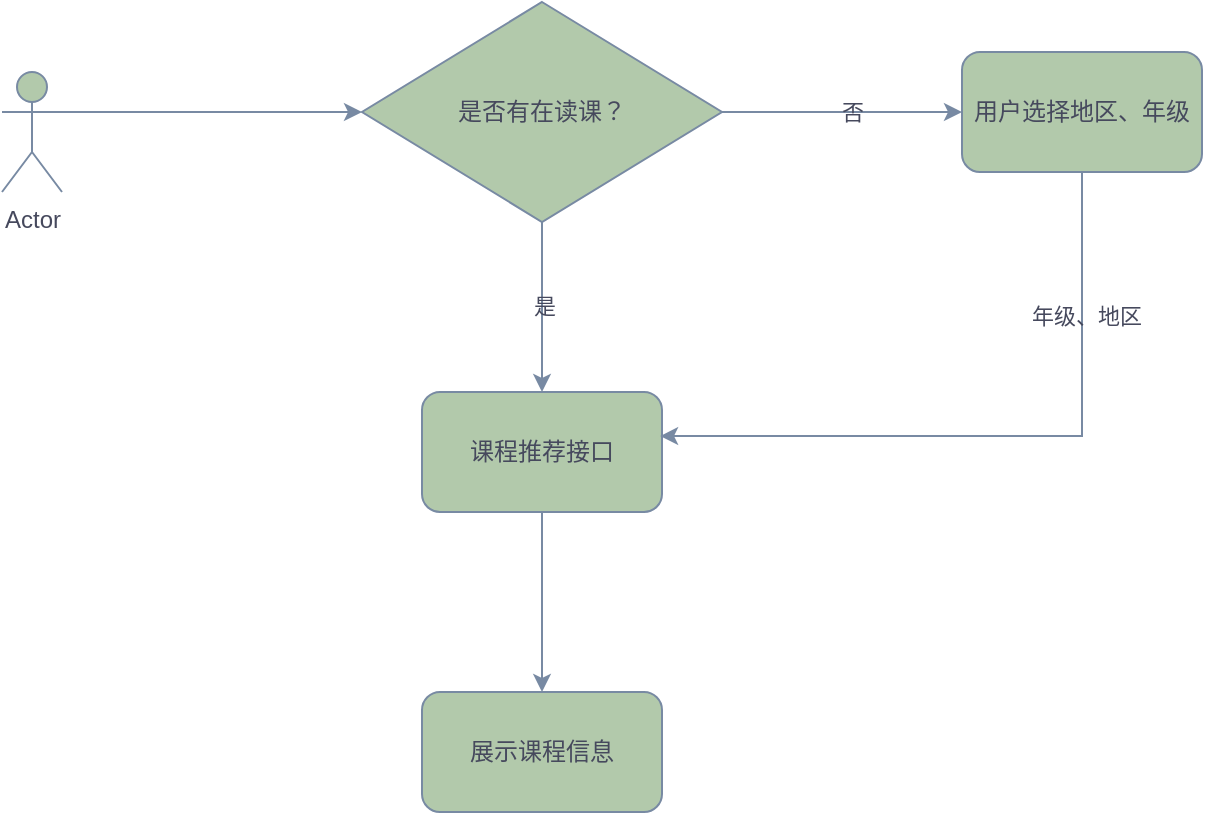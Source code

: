 <mxfile version="27.2.0">
  <diagram name="第 1 页" id="l59Q0kZf70GFu10ryJVb">
    <mxGraphModel dx="1008" dy="620" grid="1" gridSize="10" guides="1" tooltips="1" connect="1" arrows="1" fold="1" page="1" pageScale="1" pageWidth="4800" pageHeight="4800" math="0" shadow="0">
      <root>
        <mxCell id="0" />
        <mxCell id="1" parent="0" />
        <mxCell id="VSyL5UJNjRtYyE7pGAWY-14" style="edgeStyle=orthogonalEdgeStyle;rounded=0;orthogonalLoop=1;jettySize=auto;html=1;exitX=1;exitY=0.333;exitDx=0;exitDy=0;exitPerimeter=0;entryX=0;entryY=0.5;entryDx=0;entryDy=0;labelBackgroundColor=none;strokeColor=#788AA3;fontColor=default;" edge="1" parent="1" source="VSyL5UJNjRtYyE7pGAWY-4" target="VSyL5UJNjRtYyE7pGAWY-6">
          <mxGeometry relative="1" as="geometry" />
        </mxCell>
        <mxCell id="VSyL5UJNjRtYyE7pGAWY-4" value="Actor" style="shape=umlActor;verticalLabelPosition=bottom;verticalAlign=top;html=1;outlineConnect=0;labelBackgroundColor=none;fillColor=#B2C9AB;strokeColor=#788AA3;fontColor=#46495D;" vertex="1" parent="1">
          <mxGeometry x="630" y="510" width="30" height="60" as="geometry" />
        </mxCell>
        <mxCell id="VSyL5UJNjRtYyE7pGAWY-13" style="edgeStyle=orthogonalEdgeStyle;rounded=0;orthogonalLoop=1;jettySize=auto;html=1;exitX=1;exitY=0.5;exitDx=0;exitDy=0;labelBackgroundColor=none;strokeColor=#788AA3;fontColor=default;" edge="1" parent="1" source="VSyL5UJNjRtYyE7pGAWY-6" target="VSyL5UJNjRtYyE7pGAWY-8">
          <mxGeometry relative="1" as="geometry" />
        </mxCell>
        <mxCell id="VSyL5UJNjRtYyE7pGAWY-15" value="否" style="edgeLabel;html=1;align=center;verticalAlign=middle;resizable=0;points=[];labelBackgroundColor=none;fontColor=#46495D;" vertex="1" connectable="0" parent="VSyL5UJNjRtYyE7pGAWY-13">
          <mxGeometry x="0.083" relative="1" as="geometry">
            <mxPoint as="offset" />
          </mxGeometry>
        </mxCell>
        <mxCell id="VSyL5UJNjRtYyE7pGAWY-18" style="edgeStyle=orthogonalEdgeStyle;rounded=0;orthogonalLoop=1;jettySize=auto;html=1;exitX=0.5;exitY=1;exitDx=0;exitDy=0;entryX=0.5;entryY=0;entryDx=0;entryDy=0;labelBackgroundColor=none;strokeColor=#788AA3;fontColor=default;" edge="1" parent="1" source="VSyL5UJNjRtYyE7pGAWY-6" target="VSyL5UJNjRtYyE7pGAWY-10">
          <mxGeometry relative="1" as="geometry" />
        </mxCell>
        <mxCell id="VSyL5UJNjRtYyE7pGAWY-19" value="是" style="edgeLabel;html=1;align=center;verticalAlign=middle;resizable=0;points=[];labelBackgroundColor=none;fontColor=#46495D;" vertex="1" connectable="0" parent="VSyL5UJNjRtYyE7pGAWY-18">
          <mxGeometry x="-0.012" y="1" relative="1" as="geometry">
            <mxPoint as="offset" />
          </mxGeometry>
        </mxCell>
        <mxCell id="VSyL5UJNjRtYyE7pGAWY-6" value="是否有在读课？" style="rhombus;whiteSpace=wrap;html=1;labelBackgroundColor=none;fillColor=#B2C9AB;strokeColor=#788AA3;fontColor=#46495D;" vertex="1" parent="1">
          <mxGeometry x="810" y="475" width="180" height="110" as="geometry" />
        </mxCell>
        <mxCell id="VSyL5UJNjRtYyE7pGAWY-8" value="用户选择地区、年级" style="rounded=1;whiteSpace=wrap;html=1;labelBackgroundColor=none;fillColor=#B2C9AB;strokeColor=#788AA3;fontColor=#46495D;" vertex="1" parent="1">
          <mxGeometry x="1110" y="500" width="120" height="60" as="geometry" />
        </mxCell>
        <mxCell id="VSyL5UJNjRtYyE7pGAWY-21" style="edgeStyle=orthogonalEdgeStyle;rounded=0;orthogonalLoop=1;jettySize=auto;html=1;exitX=0.5;exitY=1;exitDx=0;exitDy=0;labelBackgroundColor=none;strokeColor=#788AA3;fontColor=default;" edge="1" parent="1" source="VSyL5UJNjRtYyE7pGAWY-10" target="VSyL5UJNjRtYyE7pGAWY-20">
          <mxGeometry relative="1" as="geometry" />
        </mxCell>
        <mxCell id="VSyL5UJNjRtYyE7pGAWY-10" value="课程推荐接口" style="rounded=1;whiteSpace=wrap;html=1;labelBackgroundColor=none;fillColor=#B2C9AB;strokeColor=#788AA3;fontColor=#46495D;" vertex="1" parent="1">
          <mxGeometry x="840" y="670" width="120" height="60" as="geometry" />
        </mxCell>
        <mxCell id="VSyL5UJNjRtYyE7pGAWY-16" style="edgeStyle=orthogonalEdgeStyle;rounded=0;orthogonalLoop=1;jettySize=auto;html=1;exitX=0.5;exitY=1;exitDx=0;exitDy=0;entryX=0.992;entryY=0.367;entryDx=0;entryDy=0;entryPerimeter=0;labelBackgroundColor=none;strokeColor=#788AA3;fontColor=default;" edge="1" parent="1" source="VSyL5UJNjRtYyE7pGAWY-8" target="VSyL5UJNjRtYyE7pGAWY-10">
          <mxGeometry relative="1" as="geometry" />
        </mxCell>
        <mxCell id="VSyL5UJNjRtYyE7pGAWY-17" value="年级、地区" style="edgeLabel;html=1;align=center;verticalAlign=middle;resizable=0;points=[];labelBackgroundColor=none;fontColor=#46495D;" vertex="1" connectable="0" parent="VSyL5UJNjRtYyE7pGAWY-16">
          <mxGeometry x="-0.58" y="2" relative="1" as="geometry">
            <mxPoint as="offset" />
          </mxGeometry>
        </mxCell>
        <mxCell id="VSyL5UJNjRtYyE7pGAWY-20" value="展示课程信息" style="rounded=1;whiteSpace=wrap;html=1;labelBackgroundColor=none;fillColor=#B2C9AB;strokeColor=#788AA3;fontColor=#46495D;" vertex="1" parent="1">
          <mxGeometry x="840" y="820" width="120" height="60" as="geometry" />
        </mxCell>
      </root>
    </mxGraphModel>
  </diagram>
</mxfile>
